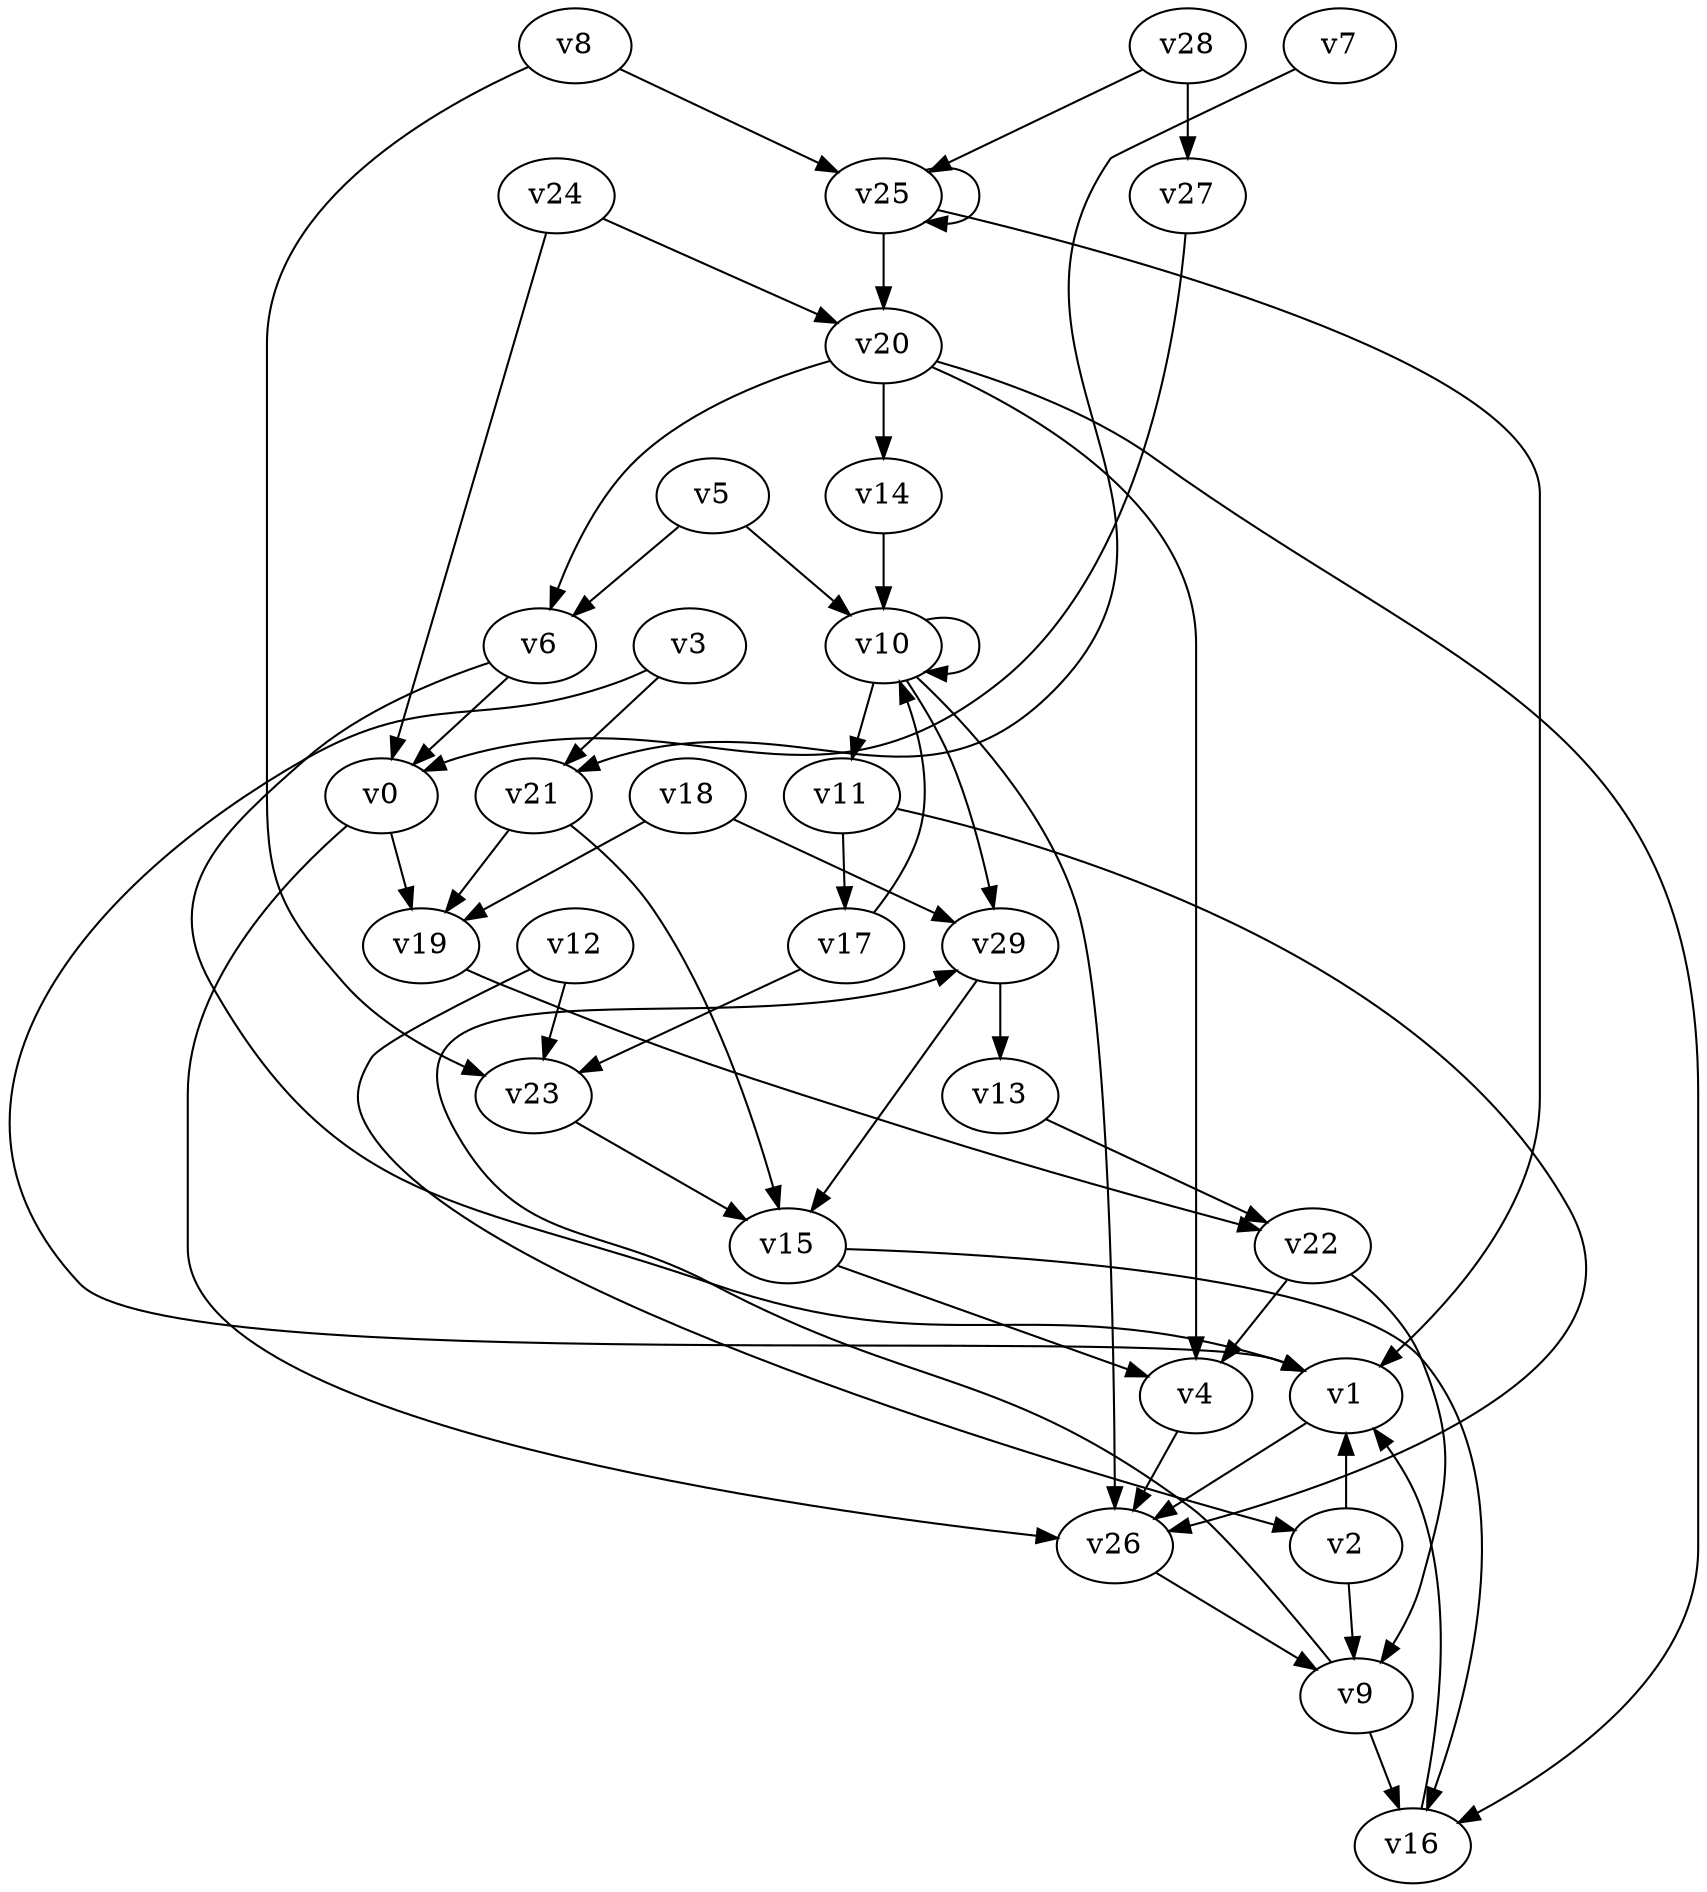 // Benchmark game 34 - 30 vertices
// time_bound: 7
// targets: v5
digraph G {
    v0 [name="v0", player=0];
    v1 [name="v1", player=0];
    v2 [name="v2", player=0];
    v3 [name="v3", player=1];
    v4 [name="v4", player=1];
    v5 [name="v5", player=1, target=1];
    v6 [name="v6", player=1];
    v7 [name="v7", player=1];
    v8 [name="v8", player=0];
    v9 [name="v9", player=0];
    v10 [name="v10", player=0];
    v11 [name="v11", player=0];
    v12 [name="v12", player=0];
    v13 [name="v13", player=1];
    v14 [name="v14", player=0];
    v15 [name="v15", player=1];
    v16 [name="v16", player=1];
    v17 [name="v17", player=1];
    v18 [name="v18", player=0];
    v19 [name="v19", player=1];
    v20 [name="v20", player=0];
    v21 [name="v21", player=0];
    v22 [name="v22", player=1];
    v23 [name="v23", player=1];
    v24 [name="v24", player=1];
    v25 [name="v25", player=1];
    v26 [name="v26", player=0];
    v27 [name="v27", player=0];
    v28 [name="v28", player=0];
    v29 [name="v29", player=1];

    v0 -> v19;
    v1 -> v26;
    v2 -> v1 [constraint="t >= 3"];
    v3 -> v1 [constraint="t >= 5"];
    v4 -> v26;
    v5 -> v10;
    v6 -> v1 [constraint="t >= 2"];
    v7 -> v21 [constraint="t mod 3 == 1"];
    v8 -> v23;
    v9 -> v29 [constraint="t < 10"];
    v10 -> v11;
    v11 -> v26 [constraint="t < 13"];
    v12 -> v2 [constraint="t >= 1"];
    v13 -> v22;
    v14 -> v10;
    v15 -> v16 [constraint="t >= 5"];
    v16 -> v1 [constraint="t mod 2 == 1"];
    v17 -> v23;
    v18 -> v29;
    v19 -> v22 [constraint="t mod 4 == 2"];
    v20 -> v16;
    v21 -> v19;
    v22 -> v4;
    v23 -> v15;
    v24 -> v20;
    v25 -> v25 [constraint="t mod 3 == 2"];
    v26 -> v9;
    v27 -> v0 [constraint="t < 15"];
    v28 -> v25 [constraint="t >= 5"];
    v29 -> v13;
    v11 -> v17;
    v25 -> v20;
    v6 -> v0;
    v20 -> v6;
    v22 -> v9;
    v8 -> v25;
    v2 -> v9;
    v9 -> v16;
    v17 -> v10;
    v24 -> v0;
    v3 -> v21;
    v10 -> v10;
    v12 -> v23;
    v18 -> v19;
    v0 -> v26;
    v5 -> v6;
    v10 -> v26;
    v10 -> v29;
    v21 -> v15;
    v29 -> v15;
    v25 -> v1;
    v20 -> v4;
    v15 -> v4;
    v20 -> v14;
    v28 -> v27;
}
